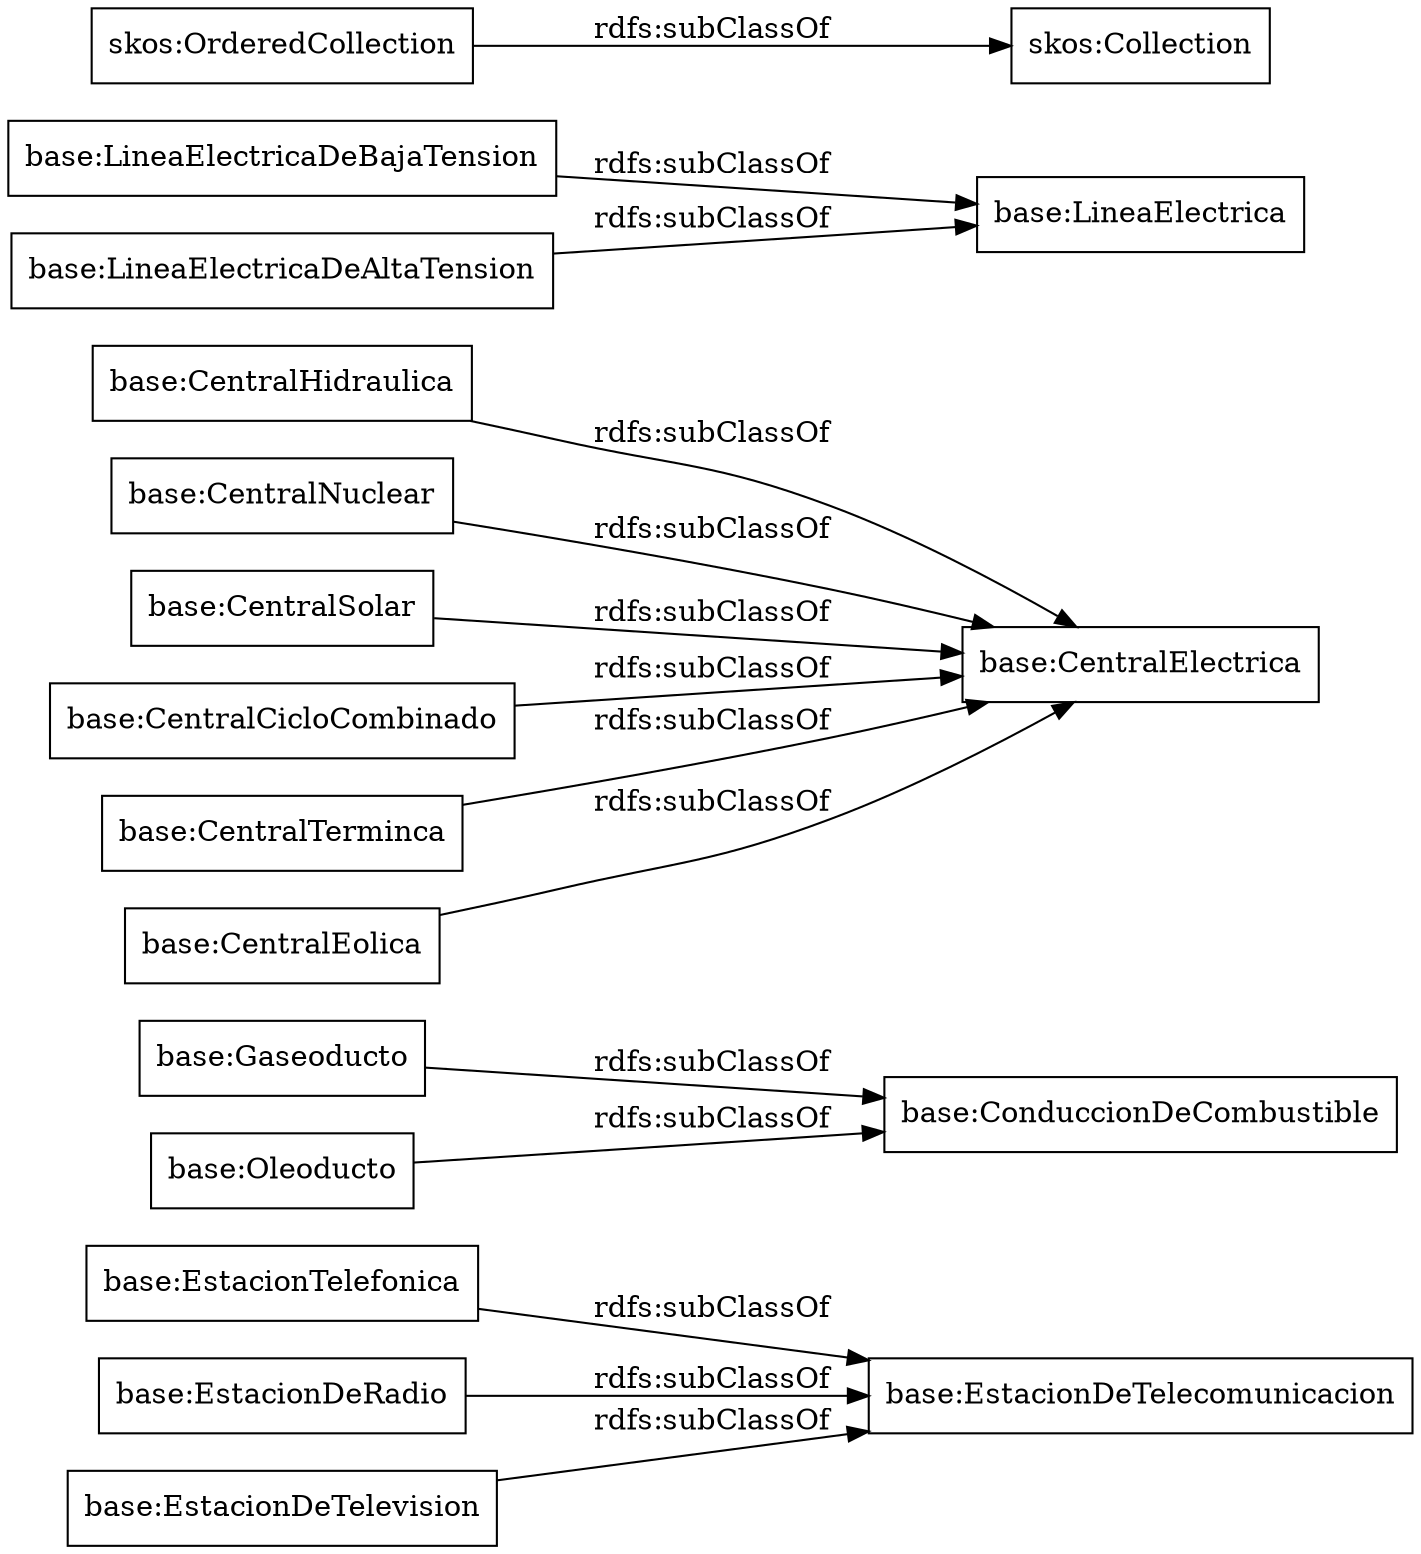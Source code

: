 digraph ar2dtool_diagram { 
rankdir=LR;
size="1000"
node [shape = rectangle, color="black"]; "base:EstacionDeTelecomunicacion" "base:EstacionTelefonica" "base:Gaseoducto" "base:CentralHidraulica" "base:LineaElectricaDeBajaTension" "base:CentralNuclear" "base:EstacionDeRadio" "base:LineaElectrica" "base:EstacionDeTelevision" "base:CentralSolar" "base:ConduccionDeCombustible" "base:CentralCicloCombinado" "base:CentralElectrica" "base:Oleoducto" "base:CentralTerminca" "base:CentralEolica" "base:LineaElectricaDeAltaTension" "skos:OrderedCollection" "skos:Collection" ; /*classes style*/
	"base:EstacionDeRadio" -> "base:EstacionDeTelecomunicacion" [ label = "rdfs:subClassOf" ];
	"base:CentralNuclear" -> "base:CentralElectrica" [ label = "rdfs:subClassOf" ];
	"base:CentralEolica" -> "base:CentralElectrica" [ label = "rdfs:subClassOf" ];
	"base:CentralSolar" -> "base:CentralElectrica" [ label = "rdfs:subClassOf" ];
	"base:CentralTerminca" -> "base:CentralElectrica" [ label = "rdfs:subClassOf" ];
	"base:CentralHidraulica" -> "base:CentralElectrica" [ label = "rdfs:subClassOf" ];
	"base:LineaElectricaDeAltaTension" -> "base:LineaElectrica" [ label = "rdfs:subClassOf" ];
	"base:Oleoducto" -> "base:ConduccionDeCombustible" [ label = "rdfs:subClassOf" ];
	"base:EstacionDeTelevision" -> "base:EstacionDeTelecomunicacion" [ label = "rdfs:subClassOf" ];
	"skos:OrderedCollection" -> "skos:Collection" [ label = "rdfs:subClassOf" ];
	"base:CentralCicloCombinado" -> "base:CentralElectrica" [ label = "rdfs:subClassOf" ];
	"base:EstacionTelefonica" -> "base:EstacionDeTelecomunicacion" [ label = "rdfs:subClassOf" ];
	"base:LineaElectricaDeBajaTension" -> "base:LineaElectrica" [ label = "rdfs:subClassOf" ];
	"base:Gaseoducto" -> "base:ConduccionDeCombustible" [ label = "rdfs:subClassOf" ];

}
